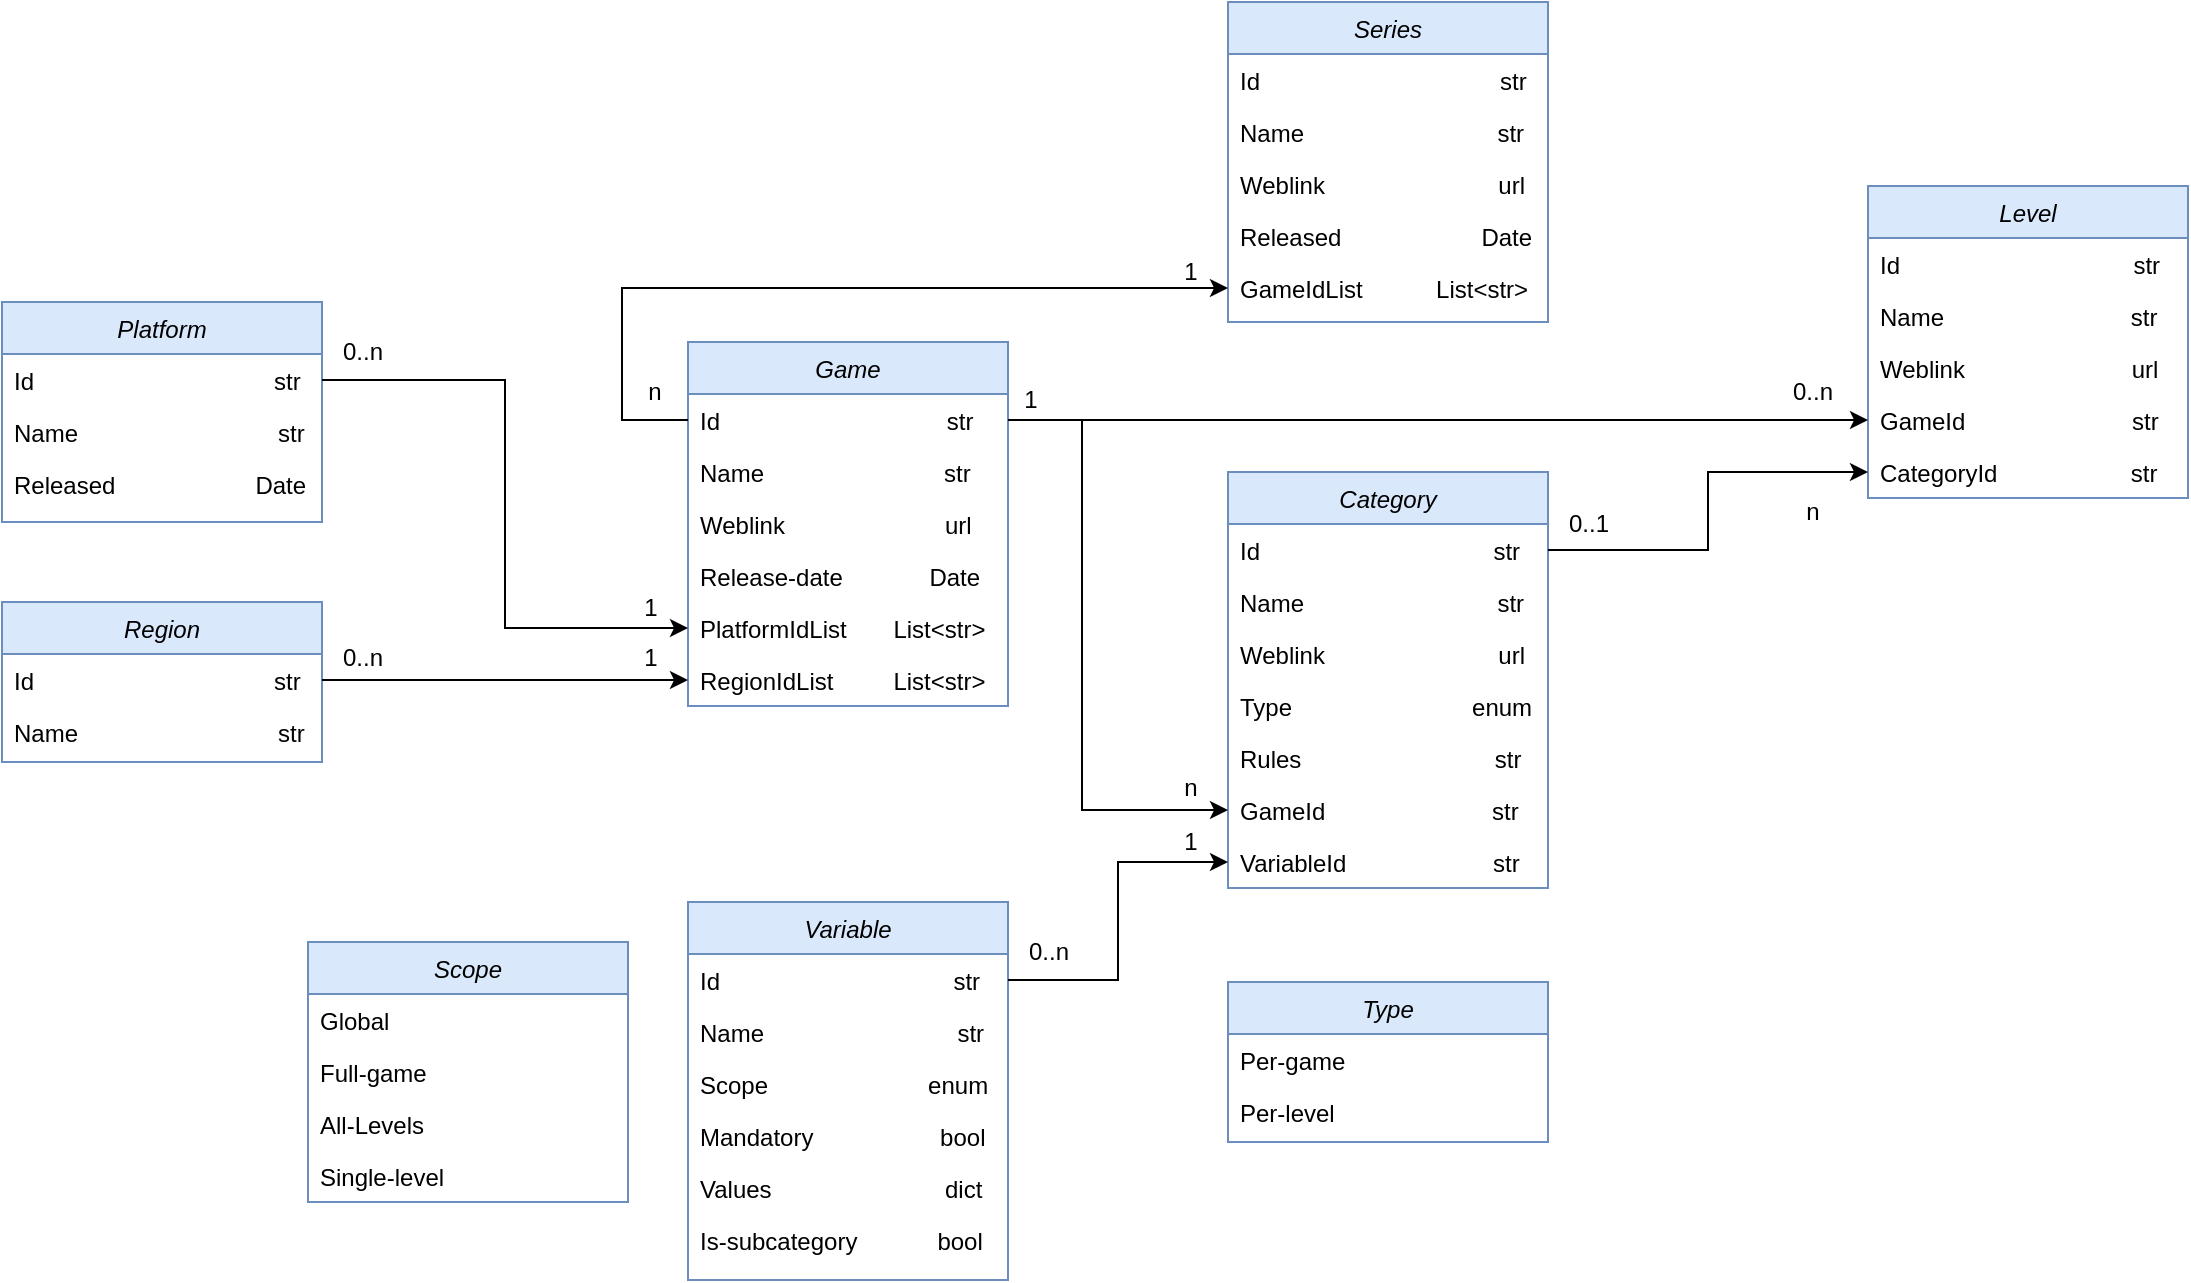 <mxfile version="21.2.9" type="device">
  <diagram id="C5RBs43oDa-KdzZeNtuy" name="Page-1">
    <mxGraphModel dx="3157" dy="863" grid="1" gridSize="10" guides="1" tooltips="1" connect="1" arrows="1" fold="1" page="1" pageScale="1" pageWidth="827" pageHeight="1169" math="0" shadow="0">
      <root>
        <mxCell id="WIyWlLk6GJQsqaUBKTNV-0" />
        <mxCell id="WIyWlLk6GJQsqaUBKTNV-1" parent="WIyWlLk6GJQsqaUBKTNV-0" />
        <mxCell id="zkfFHV4jXpPFQw0GAbJ--0" value="Game" style="swimlane;fontStyle=2;align=center;verticalAlign=top;childLayout=stackLayout;horizontal=1;startSize=26;horizontalStack=0;resizeParent=1;resizeLast=0;collapsible=1;marginBottom=0;rounded=0;shadow=0;strokeWidth=1;fillColor=#dae8fc;strokeColor=#6c8ebf;fontFamily=Helvetica;" parent="WIyWlLk6GJQsqaUBKTNV-1" vertex="1">
          <mxGeometry x="-807" y="540" width="160" height="182" as="geometry">
            <mxRectangle x="230" y="140" width="160" height="26" as="alternateBounds" />
          </mxGeometry>
        </mxCell>
        <mxCell id="zkfFHV4jXpPFQw0GAbJ--1" value="Id                                  str" style="text;align=left;verticalAlign=top;spacingLeft=4;spacingRight=4;overflow=hidden;rotatable=0;points=[[0,0.5],[1,0.5]];portConstraint=eastwest;fontFamily=Helvetica;" parent="zkfFHV4jXpPFQw0GAbJ--0" vertex="1">
          <mxGeometry y="26" width="160" height="26" as="geometry" />
        </mxCell>
        <mxCell id="zkfFHV4jXpPFQw0GAbJ--2" value="Name                           str" style="text;align=left;verticalAlign=top;spacingLeft=4;spacingRight=4;overflow=hidden;rotatable=0;points=[[0,0.5],[1,0.5]];portConstraint=eastwest;rounded=0;shadow=0;html=0;fontFamily=Helvetica;" parent="zkfFHV4jXpPFQw0GAbJ--0" vertex="1">
          <mxGeometry y="52" width="160" height="26" as="geometry" />
        </mxCell>
        <mxCell id="zkfFHV4jXpPFQw0GAbJ--3" value="Weblink                        url" style="text;align=left;verticalAlign=top;spacingLeft=4;spacingRight=4;overflow=hidden;rotatable=0;points=[[0,0.5],[1,0.5]];portConstraint=eastwest;rounded=0;shadow=0;html=0;fontFamily=Helvetica;" parent="zkfFHV4jXpPFQw0GAbJ--0" vertex="1">
          <mxGeometry y="78" width="160" height="26" as="geometry" />
        </mxCell>
        <mxCell id="YvBF7eOLIqoATwW7dLSR-0" value="Release-date             Date" style="text;align=left;verticalAlign=top;spacingLeft=4;spacingRight=4;overflow=hidden;rotatable=0;points=[[0,0.5],[1,0.5]];portConstraint=eastwest;rounded=0;shadow=0;html=0;fontFamily=Helvetica;" parent="zkfFHV4jXpPFQw0GAbJ--0" vertex="1">
          <mxGeometry y="104" width="160" height="26" as="geometry" />
        </mxCell>
        <mxCell id="YvBF7eOLIqoATwW7dLSR-4" value="PlatformIdList       List&lt;str&gt;" style="text;align=left;verticalAlign=top;spacingLeft=4;spacingRight=4;overflow=hidden;rotatable=0;points=[[0,0.5],[1,0.5]];portConstraint=eastwest;rounded=0;shadow=0;html=0;fontFamily=Helvetica;" parent="zkfFHV4jXpPFQw0GAbJ--0" vertex="1">
          <mxGeometry y="130" width="160" height="26" as="geometry" />
        </mxCell>
        <mxCell id="YvBF7eOLIqoATwW7dLSR-2" value="RegionIdList         List&lt;str&gt;" style="text;align=left;verticalAlign=top;spacingLeft=4;spacingRight=4;overflow=hidden;rotatable=0;points=[[0,0.5],[1,0.5]];portConstraint=eastwest;rounded=0;shadow=0;html=0;fontFamily=Helvetica;" parent="zkfFHV4jXpPFQw0GAbJ--0" vertex="1">
          <mxGeometry y="156" width="160" height="26" as="geometry" />
        </mxCell>
        <mxCell id="YvBF7eOLIqoATwW7dLSR-5" value="Category" style="swimlane;fontStyle=2;align=center;verticalAlign=top;childLayout=stackLayout;horizontal=1;startSize=26;horizontalStack=0;resizeParent=1;resizeLast=0;collapsible=1;marginBottom=0;rounded=0;shadow=0;strokeWidth=1;fillColor=#dae8fc;strokeColor=#6c8ebf;fontFamily=Helvetica;" parent="WIyWlLk6GJQsqaUBKTNV-1" vertex="1">
          <mxGeometry x="-537" y="605" width="160" height="208" as="geometry">
            <mxRectangle x="230" y="140" width="160" height="26" as="alternateBounds" />
          </mxGeometry>
        </mxCell>
        <mxCell id="YvBF7eOLIqoATwW7dLSR-6" value="Id                                   str" style="text;align=left;verticalAlign=top;spacingLeft=4;spacingRight=4;overflow=hidden;rotatable=0;points=[[0,0.5],[1,0.5]];portConstraint=eastwest;fontFamily=Helvetica;" parent="YvBF7eOLIqoATwW7dLSR-5" vertex="1">
          <mxGeometry y="26" width="160" height="26" as="geometry" />
        </mxCell>
        <mxCell id="YvBF7eOLIqoATwW7dLSR-7" value="Name                             str" style="text;align=left;verticalAlign=top;spacingLeft=4;spacingRight=4;overflow=hidden;rotatable=0;points=[[0,0.5],[1,0.5]];portConstraint=eastwest;rounded=0;shadow=0;html=0;fontFamily=Helvetica;" parent="YvBF7eOLIqoATwW7dLSR-5" vertex="1">
          <mxGeometry y="52" width="160" height="26" as="geometry" />
        </mxCell>
        <mxCell id="YvBF7eOLIqoATwW7dLSR-8" value="Weblink                          url" style="text;align=left;verticalAlign=top;spacingLeft=4;spacingRight=4;overflow=hidden;rotatable=0;points=[[0,0.5],[1,0.5]];portConstraint=eastwest;rounded=0;shadow=0;html=0;fontFamily=Helvetica;" parent="YvBF7eOLIqoATwW7dLSR-5" vertex="1">
          <mxGeometry y="78" width="160" height="26" as="geometry" />
        </mxCell>
        <mxCell id="YvBF7eOLIqoATwW7dLSR-9" value="Type                           enum" style="text;align=left;verticalAlign=top;spacingLeft=4;spacingRight=4;overflow=hidden;rotatable=0;points=[[0,0.5],[1,0.5]];portConstraint=eastwest;rounded=0;shadow=0;html=0;fontFamily=Helvetica;" parent="YvBF7eOLIqoATwW7dLSR-5" vertex="1">
          <mxGeometry y="104" width="160" height="26" as="geometry" />
        </mxCell>
        <mxCell id="YvBF7eOLIqoATwW7dLSR-10" value="Rules                             str" style="text;align=left;verticalAlign=top;spacingLeft=4;spacingRight=4;overflow=hidden;rotatable=0;points=[[0,0.5],[1,0.5]];portConstraint=eastwest;rounded=0;shadow=0;html=0;fontFamily=Helvetica;" parent="YvBF7eOLIqoATwW7dLSR-5" vertex="1">
          <mxGeometry y="130" width="160" height="26" as="geometry" />
        </mxCell>
        <mxCell id="aUEQYGiX69v0c1iGr2IL-24" value="GameId                         str" style="text;align=left;verticalAlign=top;spacingLeft=4;spacingRight=4;overflow=hidden;rotatable=0;points=[[0,0.5],[1,0.5]];portConstraint=eastwest;rounded=0;shadow=0;html=0;fontFamily=Helvetica;" parent="YvBF7eOLIqoATwW7dLSR-5" vertex="1">
          <mxGeometry y="156" width="160" height="26" as="geometry" />
        </mxCell>
        <mxCell id="YvBF7eOLIqoATwW7dLSR-11" value="VariableId                      str" style="text;align=left;verticalAlign=top;spacingLeft=4;spacingRight=4;overflow=hidden;rotatable=0;points=[[0,0.5],[1,0.5]];portConstraint=eastwest;rounded=0;shadow=0;html=0;fontFamily=Helvetica;" parent="YvBF7eOLIqoATwW7dLSR-5" vertex="1">
          <mxGeometry y="182" width="160" height="26" as="geometry" />
        </mxCell>
        <mxCell id="YvBF7eOLIqoATwW7dLSR-14" value="Variable" style="swimlane;fontStyle=2;align=center;verticalAlign=top;childLayout=stackLayout;horizontal=1;startSize=26;horizontalStack=0;resizeParent=1;resizeLast=0;collapsible=1;marginBottom=0;rounded=0;shadow=0;strokeWidth=1;fillColor=#dae8fc;strokeColor=#6c8ebf;fontFamily=Helvetica;" parent="WIyWlLk6GJQsqaUBKTNV-1" vertex="1">
          <mxGeometry x="-807" y="820" width="160" height="189" as="geometry">
            <mxRectangle x="230" y="140" width="160" height="26" as="alternateBounds" />
          </mxGeometry>
        </mxCell>
        <mxCell id="YvBF7eOLIqoATwW7dLSR-15" value="Id                                   str" style="text;align=left;verticalAlign=top;spacingLeft=4;spacingRight=4;overflow=hidden;rotatable=0;points=[[0,0.5],[1,0.5]];portConstraint=eastwest;fontFamily=Helvetica;" parent="YvBF7eOLIqoATwW7dLSR-14" vertex="1">
          <mxGeometry y="26" width="160" height="26" as="geometry" />
        </mxCell>
        <mxCell id="YvBF7eOLIqoATwW7dLSR-16" value="Name                             str" style="text;align=left;verticalAlign=top;spacingLeft=4;spacingRight=4;overflow=hidden;rotatable=0;points=[[0,0.5],[1,0.5]];portConstraint=eastwest;rounded=0;shadow=0;html=0;fontFamily=Helvetica;" parent="YvBF7eOLIqoATwW7dLSR-14" vertex="1">
          <mxGeometry y="52" width="160" height="26" as="geometry" />
        </mxCell>
        <mxCell id="YvBF7eOLIqoATwW7dLSR-17" value="Scope                        enum" style="text;align=left;verticalAlign=top;spacingLeft=4;spacingRight=4;overflow=hidden;rotatable=0;points=[[0,0.5],[1,0.5]];portConstraint=eastwest;rounded=0;shadow=0;html=0;fontFamily=Helvetica;" parent="YvBF7eOLIqoATwW7dLSR-14" vertex="1">
          <mxGeometry y="78" width="160" height="26" as="geometry" />
        </mxCell>
        <mxCell id="YvBF7eOLIqoATwW7dLSR-18" value="Mandatory                   bool" style="text;align=left;verticalAlign=top;spacingLeft=4;spacingRight=4;overflow=hidden;rotatable=0;points=[[0,0.5],[1,0.5]];portConstraint=eastwest;rounded=0;shadow=0;html=0;fontFamily=Helvetica;" parent="YvBF7eOLIqoATwW7dLSR-14" vertex="1">
          <mxGeometry y="104" width="160" height="26" as="geometry" />
        </mxCell>
        <mxCell id="YvBF7eOLIqoATwW7dLSR-19" value="Values                          dict" style="text;align=left;verticalAlign=top;spacingLeft=4;spacingRight=4;overflow=hidden;rotatable=0;points=[[0,0.5],[1,0.5]];portConstraint=eastwest;rounded=0;shadow=0;html=0;fontFamily=Helvetica;" parent="YvBF7eOLIqoATwW7dLSR-14" vertex="1">
          <mxGeometry y="130" width="160" height="26" as="geometry" />
        </mxCell>
        <mxCell id="YvBF7eOLIqoATwW7dLSR-20" value="Is-subcategory            bool" style="text;align=left;verticalAlign=top;spacingLeft=4;spacingRight=4;overflow=hidden;rotatable=0;points=[[0,0.5],[1,0.5]];portConstraint=eastwest;rounded=0;shadow=0;html=0;fontFamily=Helvetica;" parent="YvBF7eOLIqoATwW7dLSR-14" vertex="1">
          <mxGeometry y="156" width="160" height="26" as="geometry" />
        </mxCell>
        <mxCell id="YvBF7eOLIqoATwW7dLSR-21" value="Level" style="swimlane;fontStyle=2;align=center;verticalAlign=top;childLayout=stackLayout;horizontal=1;startSize=26;horizontalStack=0;resizeParent=1;resizeLast=0;collapsible=1;marginBottom=0;rounded=0;shadow=0;strokeWidth=1;fillColor=#dae8fc;strokeColor=#6c8ebf;fontFamily=Helvetica;" parent="WIyWlLk6GJQsqaUBKTNV-1" vertex="1">
          <mxGeometry x="-217" y="462" width="160" height="156" as="geometry">
            <mxRectangle x="230" y="140" width="160" height="26" as="alternateBounds" />
          </mxGeometry>
        </mxCell>
        <mxCell id="YvBF7eOLIqoATwW7dLSR-22" value="Id                                   str" style="text;align=left;verticalAlign=top;spacingLeft=4;spacingRight=4;overflow=hidden;rotatable=0;points=[[0,0.5],[1,0.5]];portConstraint=eastwest;fontFamily=Helvetica;" parent="YvBF7eOLIqoATwW7dLSR-21" vertex="1">
          <mxGeometry y="26" width="160" height="26" as="geometry" />
        </mxCell>
        <mxCell id="YvBF7eOLIqoATwW7dLSR-23" value="Name                            str" style="text;align=left;verticalAlign=top;spacingLeft=4;spacingRight=4;overflow=hidden;rotatable=0;points=[[0,0.5],[1,0.5]];portConstraint=eastwest;rounded=0;shadow=0;html=0;fontFamily=Helvetica;" parent="YvBF7eOLIqoATwW7dLSR-21" vertex="1">
          <mxGeometry y="52" width="160" height="26" as="geometry" />
        </mxCell>
        <mxCell id="YvBF7eOLIqoATwW7dLSR-24" value="Weblink                          url" style="text;align=left;verticalAlign=top;spacingLeft=4;spacingRight=4;overflow=hidden;rotatable=0;points=[[0,0.5],[1,0.5]];portConstraint=eastwest;rounded=0;shadow=0;html=0;fontFamily=Helvetica;" parent="YvBF7eOLIqoATwW7dLSR-21" vertex="1">
          <mxGeometry y="78" width="160" height="26" as="geometry" />
        </mxCell>
        <mxCell id="aUEQYGiX69v0c1iGr2IL-25" value="GameId                         str" style="text;align=left;verticalAlign=top;spacingLeft=4;spacingRight=4;overflow=hidden;rotatable=0;points=[[0,0.5],[1,0.5]];portConstraint=eastwest;rounded=0;shadow=0;html=0;fontFamily=Helvetica;" parent="YvBF7eOLIqoATwW7dLSR-21" vertex="1">
          <mxGeometry y="104" width="160" height="26" as="geometry" />
        </mxCell>
        <mxCell id="YvBF7eOLIqoATwW7dLSR-25" value="CategoryId                    str" style="text;align=left;verticalAlign=top;spacingLeft=4;spacingRight=4;overflow=hidden;rotatable=0;points=[[0,0.5],[1,0.5]];portConstraint=eastwest;rounded=0;shadow=0;html=0;fontFamily=Helvetica;" parent="YvBF7eOLIqoATwW7dLSR-21" vertex="1">
          <mxGeometry y="130" width="160" height="26" as="geometry" />
        </mxCell>
        <mxCell id="YvBF7eOLIqoATwW7dLSR-35" value="Platform" style="swimlane;fontStyle=2;align=center;verticalAlign=top;childLayout=stackLayout;horizontal=1;startSize=26;horizontalStack=0;resizeParent=1;resizeLast=0;collapsible=1;marginBottom=0;rounded=0;shadow=0;strokeWidth=1;fillColor=#dae8fc;strokeColor=#6c8ebf;fontFamily=Helvetica;" parent="WIyWlLk6GJQsqaUBKTNV-1" vertex="1">
          <mxGeometry x="-1150" y="520" width="160" height="110" as="geometry">
            <mxRectangle x="230" y="140" width="160" height="26" as="alternateBounds" />
          </mxGeometry>
        </mxCell>
        <mxCell id="YvBF7eOLIqoATwW7dLSR-36" value="Id                                    str" style="text;align=left;verticalAlign=top;spacingLeft=4;spacingRight=4;overflow=hidden;rotatable=0;points=[[0,0.5],[1,0.5]];portConstraint=eastwest;fontFamily=Helvetica;" parent="YvBF7eOLIqoATwW7dLSR-35" vertex="1">
          <mxGeometry y="26" width="160" height="26" as="geometry" />
        </mxCell>
        <mxCell id="YvBF7eOLIqoATwW7dLSR-37" value="Name                              str" style="text;align=left;verticalAlign=top;spacingLeft=4;spacingRight=4;overflow=hidden;rotatable=0;points=[[0,0.5],[1,0.5]];portConstraint=eastwest;rounded=0;shadow=0;html=0;fontFamily=Helvetica;" parent="YvBF7eOLIqoATwW7dLSR-35" vertex="1">
          <mxGeometry y="52" width="160" height="26" as="geometry" />
        </mxCell>
        <mxCell id="YvBF7eOLIqoATwW7dLSR-38" value="Released                     Date" style="text;align=left;verticalAlign=top;spacingLeft=4;spacingRight=4;overflow=hidden;rotatable=0;points=[[0,0.5],[1,0.5]];portConstraint=eastwest;rounded=0;shadow=0;html=0;fontFamily=Helvetica;" parent="YvBF7eOLIqoATwW7dLSR-35" vertex="1">
          <mxGeometry y="78" width="160" height="26" as="geometry" />
        </mxCell>
        <mxCell id="YvBF7eOLIqoATwW7dLSR-44" value="Region" style="swimlane;fontStyle=2;align=center;verticalAlign=top;childLayout=stackLayout;horizontal=1;startSize=26;horizontalStack=0;resizeParent=1;resizeLast=0;collapsible=1;marginBottom=0;rounded=0;shadow=0;strokeWidth=1;fillColor=#dae8fc;strokeColor=#6c8ebf;fontFamily=Helvetica;" parent="WIyWlLk6GJQsqaUBKTNV-1" vertex="1">
          <mxGeometry x="-1150" y="670" width="160" height="80" as="geometry">
            <mxRectangle x="230" y="140" width="160" height="26" as="alternateBounds" />
          </mxGeometry>
        </mxCell>
        <mxCell id="YvBF7eOLIqoATwW7dLSR-45" value="Id                                    str" style="text;align=left;verticalAlign=top;spacingLeft=4;spacingRight=4;overflow=hidden;rotatable=0;points=[[0,0.5],[1,0.5]];portConstraint=eastwest;fontFamily=Helvetica;" parent="YvBF7eOLIqoATwW7dLSR-44" vertex="1">
          <mxGeometry y="26" width="160" height="26" as="geometry" />
        </mxCell>
        <mxCell id="YvBF7eOLIqoATwW7dLSR-46" value="Name                              str" style="text;align=left;verticalAlign=top;spacingLeft=4;spacingRight=4;overflow=hidden;rotatable=0;points=[[0,0.5],[1,0.5]];portConstraint=eastwest;rounded=0;shadow=0;html=0;fontFamily=Helvetica;" parent="YvBF7eOLIqoATwW7dLSR-44" vertex="1">
          <mxGeometry y="52" width="160" height="26" as="geometry" />
        </mxCell>
        <mxCell id="YvBF7eOLIqoATwW7dLSR-48" value="Series" style="swimlane;fontStyle=2;align=center;verticalAlign=top;childLayout=stackLayout;horizontal=1;startSize=26;horizontalStack=0;resizeParent=1;resizeLast=0;collapsible=1;marginBottom=0;rounded=0;shadow=0;strokeWidth=1;fillColor=#dae8fc;strokeColor=#6c8ebf;fontFamily=Helvetica;" parent="WIyWlLk6GJQsqaUBKTNV-1" vertex="1">
          <mxGeometry x="-537" y="370" width="160" height="160" as="geometry">
            <mxRectangle x="230" y="140" width="160" height="26" as="alternateBounds" />
          </mxGeometry>
        </mxCell>
        <mxCell id="YvBF7eOLIqoATwW7dLSR-49" value="Id                                    str" style="text;align=left;verticalAlign=top;spacingLeft=4;spacingRight=4;overflow=hidden;rotatable=0;points=[[0,0.5],[1,0.5]];portConstraint=eastwest;fontFamily=Helvetica;" parent="YvBF7eOLIqoATwW7dLSR-48" vertex="1">
          <mxGeometry y="26" width="160" height="26" as="geometry" />
        </mxCell>
        <mxCell id="YvBF7eOLIqoATwW7dLSR-50" value="Name                             str" style="text;align=left;verticalAlign=top;spacingLeft=4;spacingRight=4;overflow=hidden;rotatable=0;points=[[0,0.5],[1,0.5]];portConstraint=eastwest;rounded=0;shadow=0;html=0;fontFamily=Helvetica;" parent="YvBF7eOLIqoATwW7dLSR-48" vertex="1">
          <mxGeometry y="52" width="160" height="26" as="geometry" />
        </mxCell>
        <mxCell id="YvBF7eOLIqoATwW7dLSR-52" value="Weblink                          url" style="text;align=left;verticalAlign=top;spacingLeft=4;spacingRight=4;overflow=hidden;rotatable=0;points=[[0,0.5],[1,0.5]];portConstraint=eastwest;rounded=0;shadow=0;html=0;fontFamily=Helvetica;" parent="YvBF7eOLIqoATwW7dLSR-48" vertex="1">
          <mxGeometry y="78" width="160" height="26" as="geometry" />
        </mxCell>
        <mxCell id="YvBF7eOLIqoATwW7dLSR-51" value="Released                     Date" style="text;align=left;verticalAlign=top;spacingLeft=4;spacingRight=4;overflow=hidden;rotatable=0;points=[[0,0.5],[1,0.5]];portConstraint=eastwest;rounded=0;shadow=0;html=0;fontFamily=Helvetica;" parent="YvBF7eOLIqoATwW7dLSR-48" vertex="1">
          <mxGeometry y="104" width="160" height="26" as="geometry" />
        </mxCell>
        <mxCell id="YvBF7eOLIqoATwW7dLSR-53" value="GameIdList           List&lt;str&gt;" style="text;align=left;verticalAlign=top;spacingLeft=4;spacingRight=4;overflow=hidden;rotatable=0;points=[[0,0.5],[1,0.5]];portConstraint=eastwest;rounded=0;shadow=0;html=0;fontFamily=Helvetica;" parent="YvBF7eOLIqoATwW7dLSR-48" vertex="1">
          <mxGeometry y="130" width="160" height="26" as="geometry" />
        </mxCell>
        <mxCell id="YvBF7eOLIqoATwW7dLSR-92" value="Type" style="swimlane;fontStyle=2;align=center;verticalAlign=top;childLayout=stackLayout;horizontal=1;startSize=26;horizontalStack=0;resizeParent=1;resizeLast=0;collapsible=1;marginBottom=0;rounded=0;shadow=0;strokeWidth=1;fillColor=#dae8fc;strokeColor=#6c8ebf;fontFamily=Helvetica;" parent="WIyWlLk6GJQsqaUBKTNV-1" vertex="1">
          <mxGeometry x="-537" y="860" width="160" height="80" as="geometry">
            <mxRectangle x="230" y="140" width="160" height="26" as="alternateBounds" />
          </mxGeometry>
        </mxCell>
        <mxCell id="YvBF7eOLIqoATwW7dLSR-93" value="Per-game" style="text;align=left;verticalAlign=top;spacingLeft=4;spacingRight=4;overflow=hidden;rotatable=0;points=[[0,0.5],[1,0.5]];portConstraint=eastwest;rounded=0;shadow=0;html=0;fontFamily=Helvetica;" parent="YvBF7eOLIqoATwW7dLSR-92" vertex="1">
          <mxGeometry y="26" width="160" height="26" as="geometry" />
        </mxCell>
        <mxCell id="YvBF7eOLIqoATwW7dLSR-94" value="Per-level" style="text;align=left;verticalAlign=top;spacingLeft=4;spacingRight=4;overflow=hidden;rotatable=0;points=[[0,0.5],[1,0.5]];portConstraint=eastwest;rounded=0;shadow=0;html=0;fontFamily=Helvetica;" parent="YvBF7eOLIqoATwW7dLSR-92" vertex="1">
          <mxGeometry y="52" width="160" height="26" as="geometry" />
        </mxCell>
        <mxCell id="YvBF7eOLIqoATwW7dLSR-96" value="Scope" style="swimlane;fontStyle=2;align=center;verticalAlign=top;childLayout=stackLayout;horizontal=1;startSize=26;horizontalStack=0;resizeParent=1;resizeLast=0;collapsible=1;marginBottom=0;rounded=0;shadow=0;strokeWidth=1;fillColor=#dae8fc;strokeColor=#6c8ebf;fontFamily=Helvetica;" parent="WIyWlLk6GJQsqaUBKTNV-1" vertex="1">
          <mxGeometry x="-997" y="840" width="160" height="130" as="geometry">
            <mxRectangle x="230" y="140" width="160" height="26" as="alternateBounds" />
          </mxGeometry>
        </mxCell>
        <mxCell id="YvBF7eOLIqoATwW7dLSR-98" value="Global" style="text;align=left;verticalAlign=top;spacingLeft=4;spacingRight=4;overflow=hidden;rotatable=0;points=[[0,0.5],[1,0.5]];portConstraint=eastwest;rounded=0;shadow=0;html=0;fontFamily=Helvetica;" parent="YvBF7eOLIqoATwW7dLSR-96" vertex="1">
          <mxGeometry y="26" width="160" height="26" as="geometry" />
        </mxCell>
        <mxCell id="YvBF7eOLIqoATwW7dLSR-97" value="Full-game" style="text;align=left;verticalAlign=top;spacingLeft=4;spacingRight=4;overflow=hidden;rotatable=0;points=[[0,0.5],[1,0.5]];portConstraint=eastwest;rounded=0;shadow=0;html=0;fontFamily=Helvetica;" parent="YvBF7eOLIqoATwW7dLSR-96" vertex="1">
          <mxGeometry y="52" width="160" height="26" as="geometry" />
        </mxCell>
        <mxCell id="YvBF7eOLIqoATwW7dLSR-99" value="All-Levels" style="text;align=left;verticalAlign=top;spacingLeft=4;spacingRight=4;overflow=hidden;rotatable=0;points=[[0,0.5],[1,0.5]];portConstraint=eastwest;rounded=0;shadow=0;html=0;fontFamily=Helvetica;" parent="YvBF7eOLIqoATwW7dLSR-96" vertex="1">
          <mxGeometry y="78" width="160" height="26" as="geometry" />
        </mxCell>
        <mxCell id="YvBF7eOLIqoATwW7dLSR-100" value="Single-level" style="text;align=left;verticalAlign=top;spacingLeft=4;spacingRight=4;overflow=hidden;rotatable=0;points=[[0,0.5],[1,0.5]];portConstraint=eastwest;rounded=0;shadow=0;html=0;fontFamily=Helvetica;" parent="YvBF7eOLIqoATwW7dLSR-96" vertex="1">
          <mxGeometry y="104" width="160" height="26" as="geometry" />
        </mxCell>
        <mxCell id="aUEQYGiX69v0c1iGr2IL-23" style="edgeStyle=orthogonalEdgeStyle;rounded=0;orthogonalLoop=1;jettySize=auto;html=1;exitX=0;exitY=0.5;exitDx=0;exitDy=0;entryX=0;entryY=0.5;entryDx=0;entryDy=0;fontFamily=Helvetica;" parent="WIyWlLk6GJQsqaUBKTNV-1" source="zkfFHV4jXpPFQw0GAbJ--1" target="YvBF7eOLIqoATwW7dLSR-53" edge="1">
          <mxGeometry relative="1" as="geometry">
            <mxPoint x="-147" y="299" as="targetPoint" />
            <Array as="points">
              <mxPoint x="-840" y="579" />
              <mxPoint x="-840" y="513" />
            </Array>
          </mxGeometry>
        </mxCell>
        <mxCell id="aUEQYGiX69v0c1iGr2IL-27" style="edgeStyle=orthogonalEdgeStyle;rounded=0;orthogonalLoop=1;jettySize=auto;html=1;exitX=1;exitY=0.5;exitDx=0;exitDy=0;entryX=0;entryY=0.5;entryDx=0;entryDy=0;fontFamily=Helvetica;" parent="WIyWlLk6GJQsqaUBKTNV-1" source="zkfFHV4jXpPFQw0GAbJ--1" target="aUEQYGiX69v0c1iGr2IL-25" edge="1">
          <mxGeometry relative="1" as="geometry" />
        </mxCell>
        <mxCell id="aUEQYGiX69v0c1iGr2IL-28" style="edgeStyle=orthogonalEdgeStyle;rounded=0;orthogonalLoop=1;jettySize=auto;html=1;exitX=1;exitY=0.5;exitDx=0;exitDy=0;entryX=0;entryY=0.5;entryDx=0;entryDy=0;fontFamily=Helvetica;" parent="WIyWlLk6GJQsqaUBKTNV-1" source="zkfFHV4jXpPFQw0GAbJ--1" target="aUEQYGiX69v0c1iGr2IL-24" edge="1">
          <mxGeometry relative="1" as="geometry">
            <Array as="points">
              <mxPoint x="-610" y="579" />
              <mxPoint x="-610" y="774" />
            </Array>
          </mxGeometry>
        </mxCell>
        <mxCell id="aUEQYGiX69v0c1iGr2IL-29" style="edgeStyle=orthogonalEdgeStyle;rounded=0;orthogonalLoop=1;jettySize=auto;html=1;exitX=1;exitY=0.5;exitDx=0;exitDy=0;entryX=0;entryY=0.5;entryDx=0;entryDy=0;fontFamily=Helvetica;" parent="WIyWlLk6GJQsqaUBKTNV-1" source="YvBF7eOLIqoATwW7dLSR-36" target="YvBF7eOLIqoATwW7dLSR-4" edge="1">
          <mxGeometry relative="1" as="geometry" />
        </mxCell>
        <mxCell id="aUEQYGiX69v0c1iGr2IL-30" style="edgeStyle=orthogonalEdgeStyle;rounded=0;orthogonalLoop=1;jettySize=auto;html=1;exitX=1;exitY=0.5;exitDx=0;exitDy=0;entryX=0;entryY=0.5;entryDx=0;entryDy=0;fontFamily=Helvetica;" parent="WIyWlLk6GJQsqaUBKTNV-1" source="YvBF7eOLIqoATwW7dLSR-45" target="YvBF7eOLIqoATwW7dLSR-2" edge="1">
          <mxGeometry relative="1" as="geometry" />
        </mxCell>
        <mxCell id="dWctMk3azfKJzTgS5Zc--0" value="1" style="text;html=1;align=center;verticalAlign=middle;resizable=0;points=[];autosize=1;strokeColor=none;fillColor=none;" vertex="1" parent="WIyWlLk6GJQsqaUBKTNV-1">
          <mxGeometry x="-841" y="658" width="30" height="30" as="geometry" />
        </mxCell>
        <mxCell id="dWctMk3azfKJzTgS5Zc--1" value="0..n" style="text;html=1;align=center;verticalAlign=middle;resizable=0;points=[];autosize=1;strokeColor=none;fillColor=none;" vertex="1" parent="WIyWlLk6GJQsqaUBKTNV-1">
          <mxGeometry x="-990" y="530" width="40" height="30" as="geometry" />
        </mxCell>
        <mxCell id="dWctMk3azfKJzTgS5Zc--2" value="0..n" style="text;html=1;align=center;verticalAlign=middle;resizable=0;points=[];autosize=1;strokeColor=none;fillColor=none;" vertex="1" parent="WIyWlLk6GJQsqaUBKTNV-1">
          <mxGeometry x="-990" y="683" width="40" height="30" as="geometry" />
        </mxCell>
        <mxCell id="dWctMk3azfKJzTgS5Zc--3" value="1" style="text;html=1;align=center;verticalAlign=middle;resizable=0;points=[];autosize=1;strokeColor=none;fillColor=none;" vertex="1" parent="WIyWlLk6GJQsqaUBKTNV-1">
          <mxGeometry x="-841" y="683" width="30" height="30" as="geometry" />
        </mxCell>
        <mxCell id="dWctMk3azfKJzTgS5Zc--4" value="0..n" style="text;html=1;align=center;verticalAlign=middle;resizable=0;points=[];autosize=1;strokeColor=none;fillColor=none;" vertex="1" parent="WIyWlLk6GJQsqaUBKTNV-1">
          <mxGeometry x="-647" y="830" width="40" height="30" as="geometry" />
        </mxCell>
        <mxCell id="dWctMk3azfKJzTgS5Zc--5" value="1" style="text;html=1;align=center;verticalAlign=middle;resizable=0;points=[];autosize=1;strokeColor=none;fillColor=none;" vertex="1" parent="WIyWlLk6GJQsqaUBKTNV-1">
          <mxGeometry x="-571" y="775" width="30" height="30" as="geometry" />
        </mxCell>
        <mxCell id="dWctMk3azfKJzTgS5Zc--7" value="1" style="text;html=1;align=center;verticalAlign=middle;resizable=0;points=[];autosize=1;strokeColor=none;fillColor=none;" vertex="1" parent="WIyWlLk6GJQsqaUBKTNV-1">
          <mxGeometry x="-571" y="490" width="30" height="30" as="geometry" />
        </mxCell>
        <mxCell id="dWctMk3azfKJzTgS5Zc--8" value="1" style="text;html=1;align=center;verticalAlign=middle;resizable=0;points=[];autosize=1;strokeColor=none;fillColor=none;" vertex="1" parent="WIyWlLk6GJQsqaUBKTNV-1">
          <mxGeometry x="-651" y="554" width="30" height="30" as="geometry" />
        </mxCell>
        <mxCell id="dWctMk3azfKJzTgS5Zc--9" value="n" style="text;html=1;align=center;verticalAlign=middle;resizable=0;points=[];autosize=1;strokeColor=none;fillColor=none;" vertex="1" parent="WIyWlLk6GJQsqaUBKTNV-1">
          <mxGeometry x="-571" y="748" width="30" height="30" as="geometry" />
        </mxCell>
        <mxCell id="dWctMk3azfKJzTgS5Zc--10" value="n" style="text;html=1;align=center;verticalAlign=middle;resizable=0;points=[];autosize=1;strokeColor=none;fillColor=none;" vertex="1" parent="WIyWlLk6GJQsqaUBKTNV-1">
          <mxGeometry x="-839" y="550" width="30" height="30" as="geometry" />
        </mxCell>
        <mxCell id="dWctMk3azfKJzTgS5Zc--12" value="0..n" style="text;html=1;align=center;verticalAlign=middle;resizable=0;points=[];autosize=1;strokeColor=none;fillColor=none;" vertex="1" parent="WIyWlLk6GJQsqaUBKTNV-1">
          <mxGeometry x="-265" y="550" width="40" height="30" as="geometry" />
        </mxCell>
        <mxCell id="dWctMk3azfKJzTgS5Zc--14" style="edgeStyle=orthogonalEdgeStyle;rounded=0;orthogonalLoop=1;jettySize=auto;html=1;exitX=1;exitY=0.5;exitDx=0;exitDy=0;entryX=0;entryY=0.5;entryDx=0;entryDy=0;" edge="1" parent="WIyWlLk6GJQsqaUBKTNV-1" source="YvBF7eOLIqoATwW7dLSR-6" target="YvBF7eOLIqoATwW7dLSR-25">
          <mxGeometry relative="1" as="geometry" />
        </mxCell>
        <mxCell id="dWctMk3azfKJzTgS5Zc--16" value="0..1" style="text;html=1;align=center;verticalAlign=middle;resizable=0;points=[];autosize=1;strokeColor=none;fillColor=none;" vertex="1" parent="WIyWlLk6GJQsqaUBKTNV-1">
          <mxGeometry x="-377" y="616" width="40" height="30" as="geometry" />
        </mxCell>
        <mxCell id="dWctMk3azfKJzTgS5Zc--17" value="n" style="text;html=1;align=center;verticalAlign=middle;resizable=0;points=[];autosize=1;strokeColor=none;fillColor=none;" vertex="1" parent="WIyWlLk6GJQsqaUBKTNV-1">
          <mxGeometry x="-260" y="610" width="30" height="30" as="geometry" />
        </mxCell>
        <mxCell id="dWctMk3azfKJzTgS5Zc--20" style="edgeStyle=orthogonalEdgeStyle;rounded=0;orthogonalLoop=1;jettySize=auto;html=1;exitX=1;exitY=0.5;exitDx=0;exitDy=0;entryX=0;entryY=0.5;entryDx=0;entryDy=0;" edge="1" parent="WIyWlLk6GJQsqaUBKTNV-1" source="YvBF7eOLIqoATwW7dLSR-15" target="YvBF7eOLIqoATwW7dLSR-11">
          <mxGeometry relative="1" as="geometry" />
        </mxCell>
      </root>
    </mxGraphModel>
  </diagram>
</mxfile>
